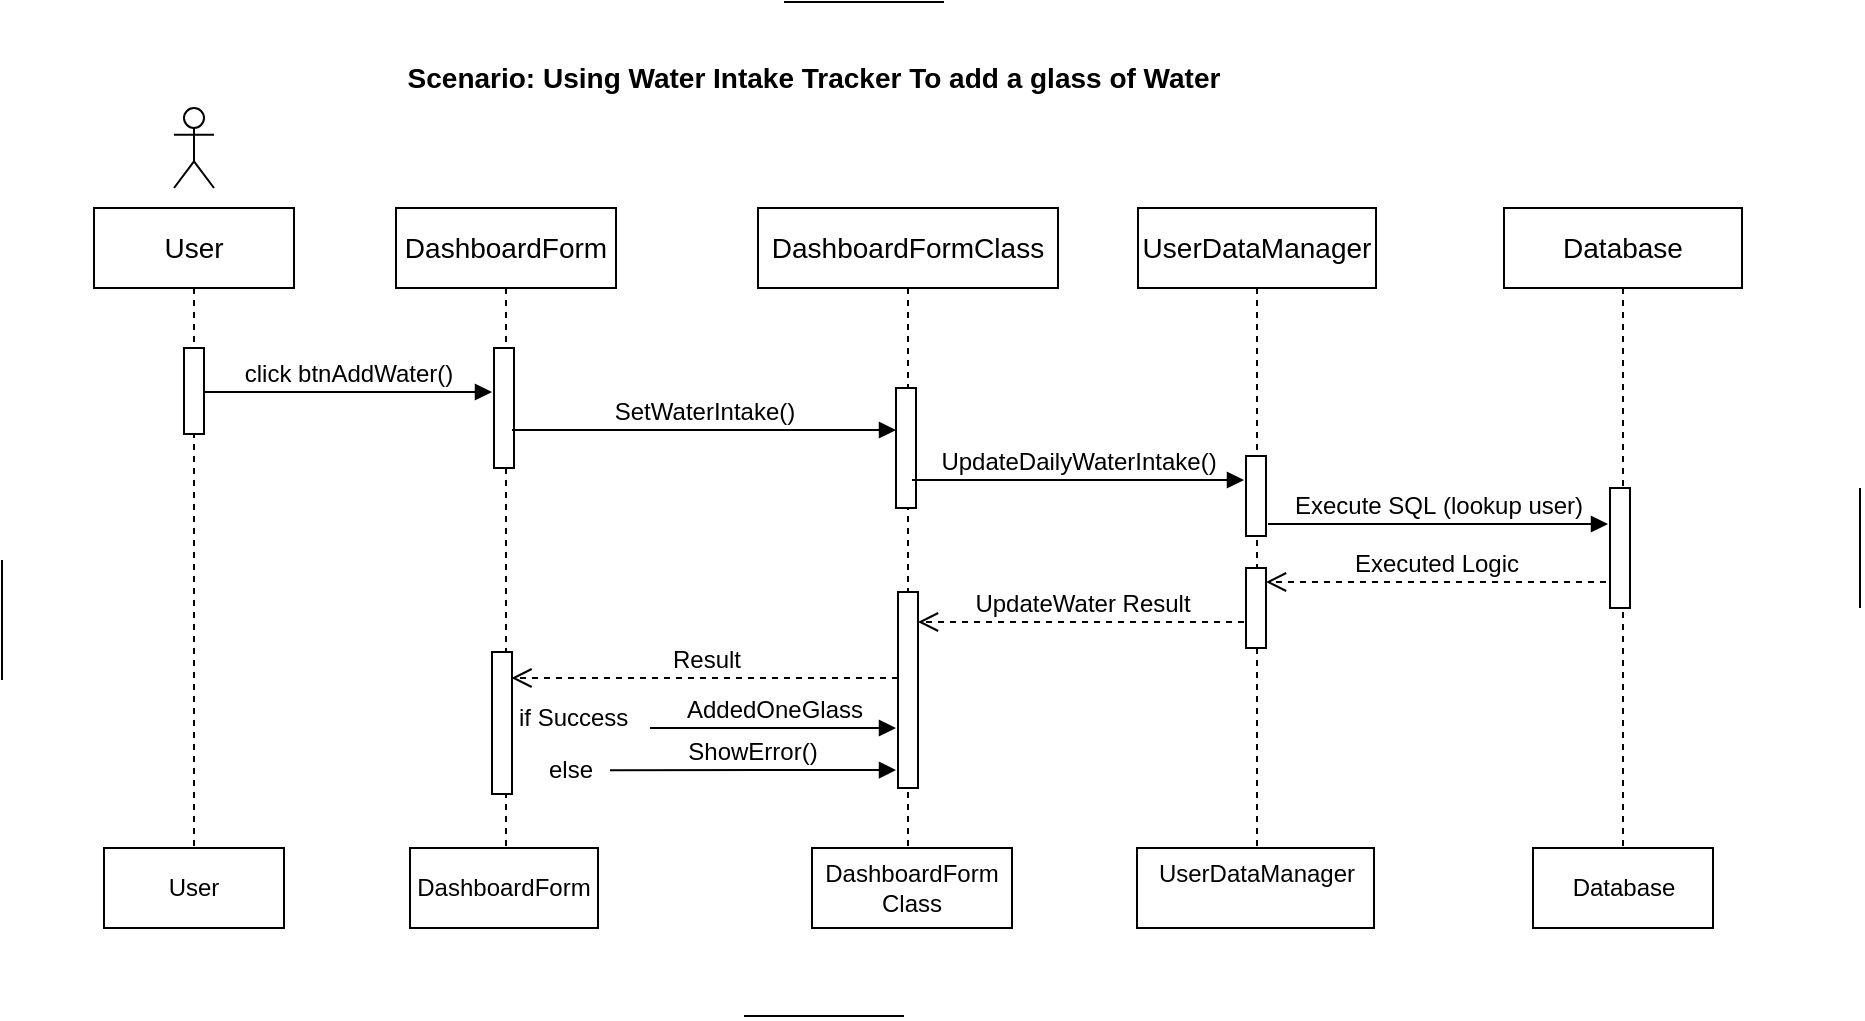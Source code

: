<mxfile version="27.1.1">
  <diagram name="Page-1" id="2YBvvXClWsGukQMizWep">
    <mxGraphModel dx="798" dy="1579" grid="1" gridSize="10" guides="1" tooltips="1" connect="1" arrows="1" fold="1" page="1" pageScale="1" pageWidth="850" pageHeight="1100" math="0" shadow="0">
      <root>
        <mxCell id="0" />
        <mxCell id="1" parent="0" />
        <mxCell id="aM9ryv3xv72pqoxQDRHE-1" value="&lt;font style=&quot;font-size: 14px;&quot;&gt;User&lt;/font&gt;" style="shape=umlLifeline;perimeter=lifelinePerimeter;whiteSpace=wrap;html=1;container=0;dropTarget=0;collapsible=0;recursiveResize=0;outlineConnect=0;portConstraint=eastwest;newEdgeStyle={&quot;edgeStyle&quot;:&quot;elbowEdgeStyle&quot;,&quot;elbow&quot;:&quot;vertical&quot;,&quot;curved&quot;:0,&quot;rounded&quot;:0};" parent="1" vertex="1">
          <mxGeometry x="65" y="40" width="100" height="320" as="geometry" />
        </mxCell>
        <mxCell id="aM9ryv3xv72pqoxQDRHE-4" value="" style="html=1;points=[];perimeter=orthogonalPerimeter;outlineConnect=0;targetShapes=umlLifeline;portConstraint=eastwest;newEdgeStyle={&quot;edgeStyle&quot;:&quot;elbowEdgeStyle&quot;,&quot;elbow&quot;:&quot;vertical&quot;,&quot;curved&quot;:0,&quot;rounded&quot;:0};" parent="aM9ryv3xv72pqoxQDRHE-1" vertex="1">
          <mxGeometry x="45" y="70" width="10" height="43" as="geometry" />
        </mxCell>
        <mxCell id="bocoJ65bvH36WSnfuDXv-1" value="&lt;font style=&quot;font-size: 14px;&quot;&gt;&lt;b&gt;Scenario: Using Water Intake Tracker To add a glass of Water&lt;/b&gt;&lt;/font&gt;" style="text;html=1;align=center;verticalAlign=middle;whiteSpace=wrap;rounded=0;" parent="1" vertex="1">
          <mxGeometry x="210" y="-40" width="430" height="30" as="geometry" />
        </mxCell>
        <mxCell id="bocoJ65bvH36WSnfuDXv-3" value="" style="shape=umlActor;verticalLabelPosition=bottom;verticalAlign=top;html=1;outlineConnect=0;" parent="1" vertex="1">
          <mxGeometry x="105" y="-10" width="20" height="40" as="geometry" />
        </mxCell>
        <mxCell id="bocoJ65bvH36WSnfuDXv-4" value="&lt;font style=&quot;font-size: 12px;&quot;&gt;click btnAddWater()&lt;/font&gt;" style="html=1;verticalAlign=bottom;endArrow=block;edgeStyle=elbowEdgeStyle;elbow=vertical;curved=0;rounded=0;" parent="1" edge="1">
          <mxGeometry relative="1" as="geometry">
            <mxPoint x="120" y="132" as="sourcePoint" />
            <Array as="points">
              <mxPoint x="179" y="132" />
            </Array>
            <mxPoint x="264" y="132" as="targetPoint" />
            <mxPoint as="offset" />
          </mxGeometry>
        </mxCell>
        <mxCell id="bocoJ65bvH36WSnfuDXv-5" value="&lt;font style=&quot;font-size: 14px;&quot;&gt;DashboardForm&lt;/font&gt;" style="shape=umlLifeline;perimeter=lifelinePerimeter;whiteSpace=wrap;html=1;container=0;dropTarget=0;collapsible=0;recursiveResize=0;outlineConnect=0;portConstraint=eastwest;newEdgeStyle={&quot;edgeStyle&quot;:&quot;elbowEdgeStyle&quot;,&quot;elbow&quot;:&quot;vertical&quot;,&quot;curved&quot;:0,&quot;rounded&quot;:0};" parent="1" vertex="1">
          <mxGeometry x="216" y="40" width="110" height="320" as="geometry" />
        </mxCell>
        <mxCell id="bocoJ65bvH36WSnfuDXv-6" value="" style="html=1;points=[];perimeter=orthogonalPerimeter;outlineConnect=0;targetShapes=umlLifeline;portConstraint=eastwest;newEdgeStyle={&quot;edgeStyle&quot;:&quot;elbowEdgeStyle&quot;,&quot;elbow&quot;:&quot;vertical&quot;,&quot;curved&quot;:0,&quot;rounded&quot;:0};" parent="bocoJ65bvH36WSnfuDXv-5" vertex="1">
          <mxGeometry x="49" y="70" width="10" height="60" as="geometry" />
        </mxCell>
        <mxCell id="bocoJ65bvH36WSnfuDXv-7" value="&lt;font style=&quot;font-size: 14px;&quot;&gt;DashboardFormClass&lt;/font&gt;" style="shape=umlLifeline;perimeter=lifelinePerimeter;whiteSpace=wrap;html=1;container=0;dropTarget=0;collapsible=0;recursiveResize=0;outlineConnect=0;portConstraint=eastwest;newEdgeStyle={&quot;edgeStyle&quot;:&quot;elbowEdgeStyle&quot;,&quot;elbow&quot;:&quot;vertical&quot;,&quot;curved&quot;:0,&quot;rounded&quot;:0};" parent="1" vertex="1">
          <mxGeometry x="397" y="40" width="150" height="320" as="geometry" />
        </mxCell>
        <mxCell id="bocoJ65bvH36WSnfuDXv-8" value="" style="html=1;points=[];perimeter=orthogonalPerimeter;outlineConnect=0;targetShapes=umlLifeline;portConstraint=eastwest;newEdgeStyle={&quot;edgeStyle&quot;:&quot;elbowEdgeStyle&quot;,&quot;elbow&quot;:&quot;vertical&quot;,&quot;curved&quot;:0,&quot;rounded&quot;:0};" parent="bocoJ65bvH36WSnfuDXv-7" vertex="1">
          <mxGeometry x="69" y="90" width="10" height="60" as="geometry" />
        </mxCell>
        <mxCell id="y3lw5lMx9b7rdqoI2r3e-30" value="" style="html=1;points=[];perimeter=orthogonalPerimeter;outlineConnect=0;targetShapes=umlLifeline;portConstraint=eastwest;newEdgeStyle={&quot;edgeStyle&quot;:&quot;elbowEdgeStyle&quot;,&quot;elbow&quot;:&quot;vertical&quot;,&quot;curved&quot;:0,&quot;rounded&quot;:0};" vertex="1" parent="bocoJ65bvH36WSnfuDXv-7">
          <mxGeometry x="70" y="192" width="10" height="98" as="geometry" />
        </mxCell>
        <mxCell id="bocoJ65bvH36WSnfuDXv-9" value="&lt;font style=&quot;font-size: 14px;&quot;&gt;UserDataManager&lt;/font&gt;" style="shape=umlLifeline;perimeter=lifelinePerimeter;whiteSpace=wrap;html=1;container=0;dropTarget=0;collapsible=0;recursiveResize=0;outlineConnect=0;portConstraint=eastwest;newEdgeStyle={&quot;edgeStyle&quot;:&quot;elbowEdgeStyle&quot;,&quot;elbow&quot;:&quot;vertical&quot;,&quot;curved&quot;:0,&quot;rounded&quot;:0};" parent="1" vertex="1">
          <mxGeometry x="587" y="40" width="119" height="320" as="geometry" />
        </mxCell>
        <mxCell id="bocoJ65bvH36WSnfuDXv-10" value="" style="html=1;points=[];perimeter=orthogonalPerimeter;outlineConnect=0;targetShapes=umlLifeline;portConstraint=eastwest;newEdgeStyle={&quot;edgeStyle&quot;:&quot;elbowEdgeStyle&quot;,&quot;elbow&quot;:&quot;vertical&quot;,&quot;curved&quot;:0,&quot;rounded&quot;:0};" parent="bocoJ65bvH36WSnfuDXv-9" vertex="1">
          <mxGeometry x="54" y="124" width="10" height="40" as="geometry" />
        </mxCell>
        <mxCell id="bocoJ65bvH36WSnfuDXv-11" value="&lt;font style=&quot;font-size: 14px;&quot;&gt;Database&lt;/font&gt;" style="shape=umlLifeline;perimeter=lifelinePerimeter;whiteSpace=wrap;html=1;container=0;dropTarget=0;collapsible=0;recursiveResize=0;outlineConnect=0;portConstraint=eastwest;newEdgeStyle={&quot;edgeStyle&quot;:&quot;elbowEdgeStyle&quot;,&quot;elbow&quot;:&quot;vertical&quot;,&quot;curved&quot;:0,&quot;rounded&quot;:0};" parent="1" vertex="1">
          <mxGeometry x="770" y="40" width="119" height="320" as="geometry" />
        </mxCell>
        <mxCell id="bocoJ65bvH36WSnfuDXv-12" value="" style="html=1;points=[];perimeter=orthogonalPerimeter;outlineConnect=0;targetShapes=umlLifeline;portConstraint=eastwest;newEdgeStyle={&quot;edgeStyle&quot;:&quot;elbowEdgeStyle&quot;,&quot;elbow&quot;:&quot;vertical&quot;,&quot;curved&quot;:0,&quot;rounded&quot;:0};" parent="bocoJ65bvH36WSnfuDXv-11" vertex="1">
          <mxGeometry x="53" y="140" width="10" height="60" as="geometry" />
        </mxCell>
        <mxCell id="y3lw5lMx9b7rdqoI2r3e-1" value="&lt;font style=&quot;font-size: 12px;&quot;&gt;SetWaterIntake()&lt;/font&gt;" style="html=1;verticalAlign=bottom;endArrow=block;edgeStyle=elbowEdgeStyle;elbow=vertical;curved=0;rounded=0;" edge="1" parent="1">
          <mxGeometry x="0.001" relative="1" as="geometry">
            <mxPoint x="274" y="151" as="sourcePoint" />
            <Array as="points">
              <mxPoint x="359" y="151" />
            </Array>
            <mxPoint x="466" y="151.0" as="targetPoint" />
            <mxPoint as="offset" />
          </mxGeometry>
        </mxCell>
        <mxCell id="y3lw5lMx9b7rdqoI2r3e-3" value="&lt;font style=&quot;font-size: 12px;&quot;&gt;UpdateDailyWaterIntake()&lt;/font&gt;" style="html=1;verticalAlign=bottom;endArrow=block;edgeStyle=elbowEdgeStyle;elbow=vertical;curved=0;rounded=0;" edge="1" parent="1">
          <mxGeometry relative="1" as="geometry">
            <mxPoint x="474" y="176" as="sourcePoint" />
            <Array as="points">
              <mxPoint x="536" y="176" />
            </Array>
            <mxPoint x="640" y="176" as="targetPoint" />
            <mxPoint as="offset" />
          </mxGeometry>
        </mxCell>
        <mxCell id="y3lw5lMx9b7rdqoI2r3e-4" value="&lt;font style=&quot;font-size: 12px;&quot;&gt;Execute SQL&amp;nbsp;(lookup user)&lt;/font&gt;" style="html=1;verticalAlign=bottom;endArrow=block;edgeStyle=elbowEdgeStyle;elbow=vertical;curved=0;rounded=0;" edge="1" parent="1">
          <mxGeometry relative="1" as="geometry">
            <mxPoint x="652" y="198" as="sourcePoint" />
            <Array as="points">
              <mxPoint x="737" y="198" />
            </Array>
            <mxPoint x="822" y="198" as="targetPoint" />
            <mxPoint as="offset" />
          </mxGeometry>
        </mxCell>
        <mxCell id="y3lw5lMx9b7rdqoI2r3e-6" value="&lt;font style=&quot;font-size: 12px;&quot;&gt;Executed Logic&lt;/font&gt;" style="html=1;verticalAlign=bottom;endArrow=open;dashed=1;endSize=8;edgeStyle=elbowEdgeStyle;elbow=vertical;curved=0;rounded=0;" edge="1" parent="1">
          <mxGeometry relative="1" as="geometry">
            <mxPoint x="651" y="227" as="targetPoint" />
            <Array as="points">
              <mxPoint x="746" y="227" />
            </Array>
            <mxPoint x="821" y="227" as="sourcePoint" />
            <mxPoint as="offset" />
          </mxGeometry>
        </mxCell>
        <mxCell id="y3lw5lMx9b7rdqoI2r3e-7" value="&lt;font style=&quot;font-size: 12px;&quot;&gt;UpdateWater Result&lt;/font&gt;" style="html=1;verticalAlign=bottom;endArrow=open;dashed=1;endSize=8;edgeStyle=elbowEdgeStyle;elbow=vertical;curved=0;rounded=0;" edge="1" parent="1">
          <mxGeometry relative="1" as="geometry">
            <mxPoint x="477" y="247" as="targetPoint" />
            <Array as="points">
              <mxPoint x="557" y="247" />
            </Array>
            <mxPoint x="640" y="247" as="sourcePoint" />
          </mxGeometry>
        </mxCell>
        <mxCell id="y3lw5lMx9b7rdqoI2r3e-8" value="&lt;font style=&quot;font-size: 12px;&quot;&gt;Result&lt;/font&gt;" style="html=1;verticalAlign=bottom;endArrow=open;dashed=1;endSize=8;edgeStyle=elbowEdgeStyle;elbow=vertical;curved=0;rounded=0;" edge="1" parent="1">
          <mxGeometry relative="1" as="geometry">
            <mxPoint x="273.731" y="275.0" as="targetPoint" />
            <Array as="points">
              <mxPoint x="393" y="275" />
            </Array>
            <mxPoint x="467" y="275.0" as="sourcePoint" />
          </mxGeometry>
        </mxCell>
        <mxCell id="y3lw5lMx9b7rdqoI2r3e-9" value="if Success&amp;nbsp;" style="text;html=1;align=center;verticalAlign=middle;resizable=0;points=[];autosize=1;strokeColor=none;fillColor=none;" vertex="1" parent="1">
          <mxGeometry x="266" y="280" width="80" height="30" as="geometry" />
        </mxCell>
        <mxCell id="y3lw5lMx9b7rdqoI2r3e-18" value="&lt;font style=&quot;font-size: 12px;&quot;&gt;AddedOneGlass&lt;/font&gt;" style="html=1;verticalAlign=bottom;endArrow=block;edgeStyle=elbowEdgeStyle;elbow=vertical;curved=0;rounded=0;" edge="1" parent="1">
          <mxGeometry x="0.008" relative="1" as="geometry">
            <mxPoint x="343" y="300" as="sourcePoint" />
            <Array as="points" />
            <mxPoint x="466" y="300" as="targetPoint" />
            <mxPoint as="offset" />
          </mxGeometry>
        </mxCell>
        <mxCell id="y3lw5lMx9b7rdqoI2r3e-19" value="else" style="text;html=1;align=center;verticalAlign=middle;resizable=0;points=[];autosize=1;strokeColor=none;fillColor=none;" vertex="1" parent="1">
          <mxGeometry x="278" y="306" width="50" height="30" as="geometry" />
        </mxCell>
        <mxCell id="y3lw5lMx9b7rdqoI2r3e-21" value="&lt;font style=&quot;font-size: 12px;&quot;&gt;ShowError()&lt;/font&gt;" style="html=1;verticalAlign=bottom;endArrow=block;edgeStyle=elbowEdgeStyle;elbow=vertical;curved=0;rounded=0;" edge="1" parent="1">
          <mxGeometry x="0.002" relative="1" as="geometry">
            <mxPoint x="323" y="321.111" as="sourcePoint" />
            <Array as="points">
              <mxPoint x="280" y="321" />
            </Array>
            <mxPoint x="466" y="321" as="targetPoint" />
            <mxPoint as="offset" />
          </mxGeometry>
        </mxCell>
        <mxCell id="y3lw5lMx9b7rdqoI2r3e-23" value="" style="html=1;points=[];perimeter=orthogonalPerimeter;outlineConnect=0;targetShapes=umlLifeline;portConstraint=eastwest;newEdgeStyle={&quot;edgeStyle&quot;:&quot;elbowEdgeStyle&quot;,&quot;elbow&quot;:&quot;vertical&quot;,&quot;curved&quot;:0,&quot;rounded&quot;:0};" vertex="1" parent="1">
          <mxGeometry x="264" y="262" width="10" height="71" as="geometry" />
        </mxCell>
        <mxCell id="y3lw5lMx9b7rdqoI2r3e-24" value="" style="html=1;points=[];perimeter=orthogonalPerimeter;outlineConnect=0;targetShapes=umlLifeline;portConstraint=eastwest;newEdgeStyle={&quot;edgeStyle&quot;:&quot;elbowEdgeStyle&quot;,&quot;elbow&quot;:&quot;vertical&quot;,&quot;curved&quot;:0,&quot;rounded&quot;:0};" vertex="1" parent="1">
          <mxGeometry x="641" y="220" width="10" height="40" as="geometry" />
        </mxCell>
        <mxCell id="y3lw5lMx9b7rdqoI2r3e-25" value="User" style="rounded=0;whiteSpace=wrap;html=1;" vertex="1" parent="1">
          <mxGeometry x="70" y="360" width="90" height="40" as="geometry" />
        </mxCell>
        <mxCell id="y3lw5lMx9b7rdqoI2r3e-26" value="DashboardForm" style="rounded=0;whiteSpace=wrap;html=1;" vertex="1" parent="1">
          <mxGeometry x="223" y="360" width="94" height="40" as="geometry" />
        </mxCell>
        <mxCell id="y3lw5lMx9b7rdqoI2r3e-27" value="DashboardForm Class" style="rounded=0;whiteSpace=wrap;html=1;" vertex="1" parent="1">
          <mxGeometry x="424" y="360" width="100" height="40" as="geometry" />
        </mxCell>
        <mxCell id="y3lw5lMx9b7rdqoI2r3e-28" value="UserDataManager&lt;div&gt;&lt;br&gt;&lt;/div&gt;" style="rounded=0;whiteSpace=wrap;html=1;" vertex="1" parent="1">
          <mxGeometry x="586.5" y="360" width="118.5" height="40" as="geometry" />
        </mxCell>
        <mxCell id="y3lw5lMx9b7rdqoI2r3e-29" value="Database" style="rounded=0;whiteSpace=wrap;html=1;" vertex="1" parent="1">
          <mxGeometry x="784.5" y="360" width="90" height="40" as="geometry" />
        </mxCell>
        <mxCell id="y3lw5lMx9b7rdqoI2r3e-33" value="" style="endArrow=none;html=1;rounded=0;" edge="1" parent="1">
          <mxGeometry width="50" height="50" relative="1" as="geometry">
            <mxPoint x="948" y="240" as="sourcePoint" />
            <mxPoint x="948" y="180" as="targetPoint" />
          </mxGeometry>
        </mxCell>
        <mxCell id="y3lw5lMx9b7rdqoI2r3e-34" value="" style="endArrow=none;html=1;rounded=0;" edge="1" parent="1">
          <mxGeometry width="50" height="50" relative="1" as="geometry">
            <mxPoint x="19" y="276" as="sourcePoint" />
            <mxPoint x="19" y="216" as="targetPoint" />
          </mxGeometry>
        </mxCell>
        <mxCell id="y3lw5lMx9b7rdqoI2r3e-35" value="" style="endArrow=none;html=1;rounded=0;" edge="1" parent="1">
          <mxGeometry width="50" height="50" relative="1" as="geometry">
            <mxPoint x="390" y="444" as="sourcePoint" />
            <mxPoint x="470" y="444" as="targetPoint" />
          </mxGeometry>
        </mxCell>
        <mxCell id="y3lw5lMx9b7rdqoI2r3e-37" value="" style="endArrow=none;html=1;rounded=0;" edge="1" parent="1">
          <mxGeometry width="50" height="50" relative="1" as="geometry">
            <mxPoint x="410" y="-63" as="sourcePoint" />
            <mxPoint x="490" y="-63" as="targetPoint" />
          </mxGeometry>
        </mxCell>
      </root>
    </mxGraphModel>
  </diagram>
</mxfile>
